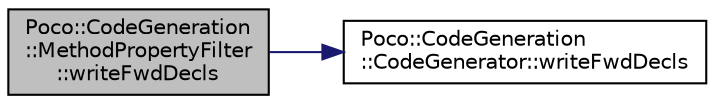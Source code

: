 digraph "Poco::CodeGeneration::MethodPropertyFilter::writeFwdDecls"
{
 // LATEX_PDF_SIZE
  edge [fontname="Helvetica",fontsize="10",labelfontname="Helvetica",labelfontsize="10"];
  node [fontname="Helvetica",fontsize="10",shape=record];
  rankdir="LR";
  Node1 [label="Poco::CodeGeneration\l::MethodPropertyFilter\l::writeFwdDecls",height=0.2,width=0.4,color="black", fillcolor="grey75", style="filled", fontcolor="black",tooltip="Writes the enclosing namespace."];
  Node1 -> Node2 [color="midnightblue",fontsize="10",style="solid",fontname="Helvetica"];
  Node2 [label="Poco::CodeGeneration\l::CodeGenerator::writeFwdDecls",height=0.2,width=0.4,color="black", fillcolor="white", style="filled",URL="$classPoco_1_1CodeGeneration_1_1CodeGenerator.html#af9984e0cb0e8ae038261c2340ad52690",tooltip="Writes the enclosing namespace."];
}
